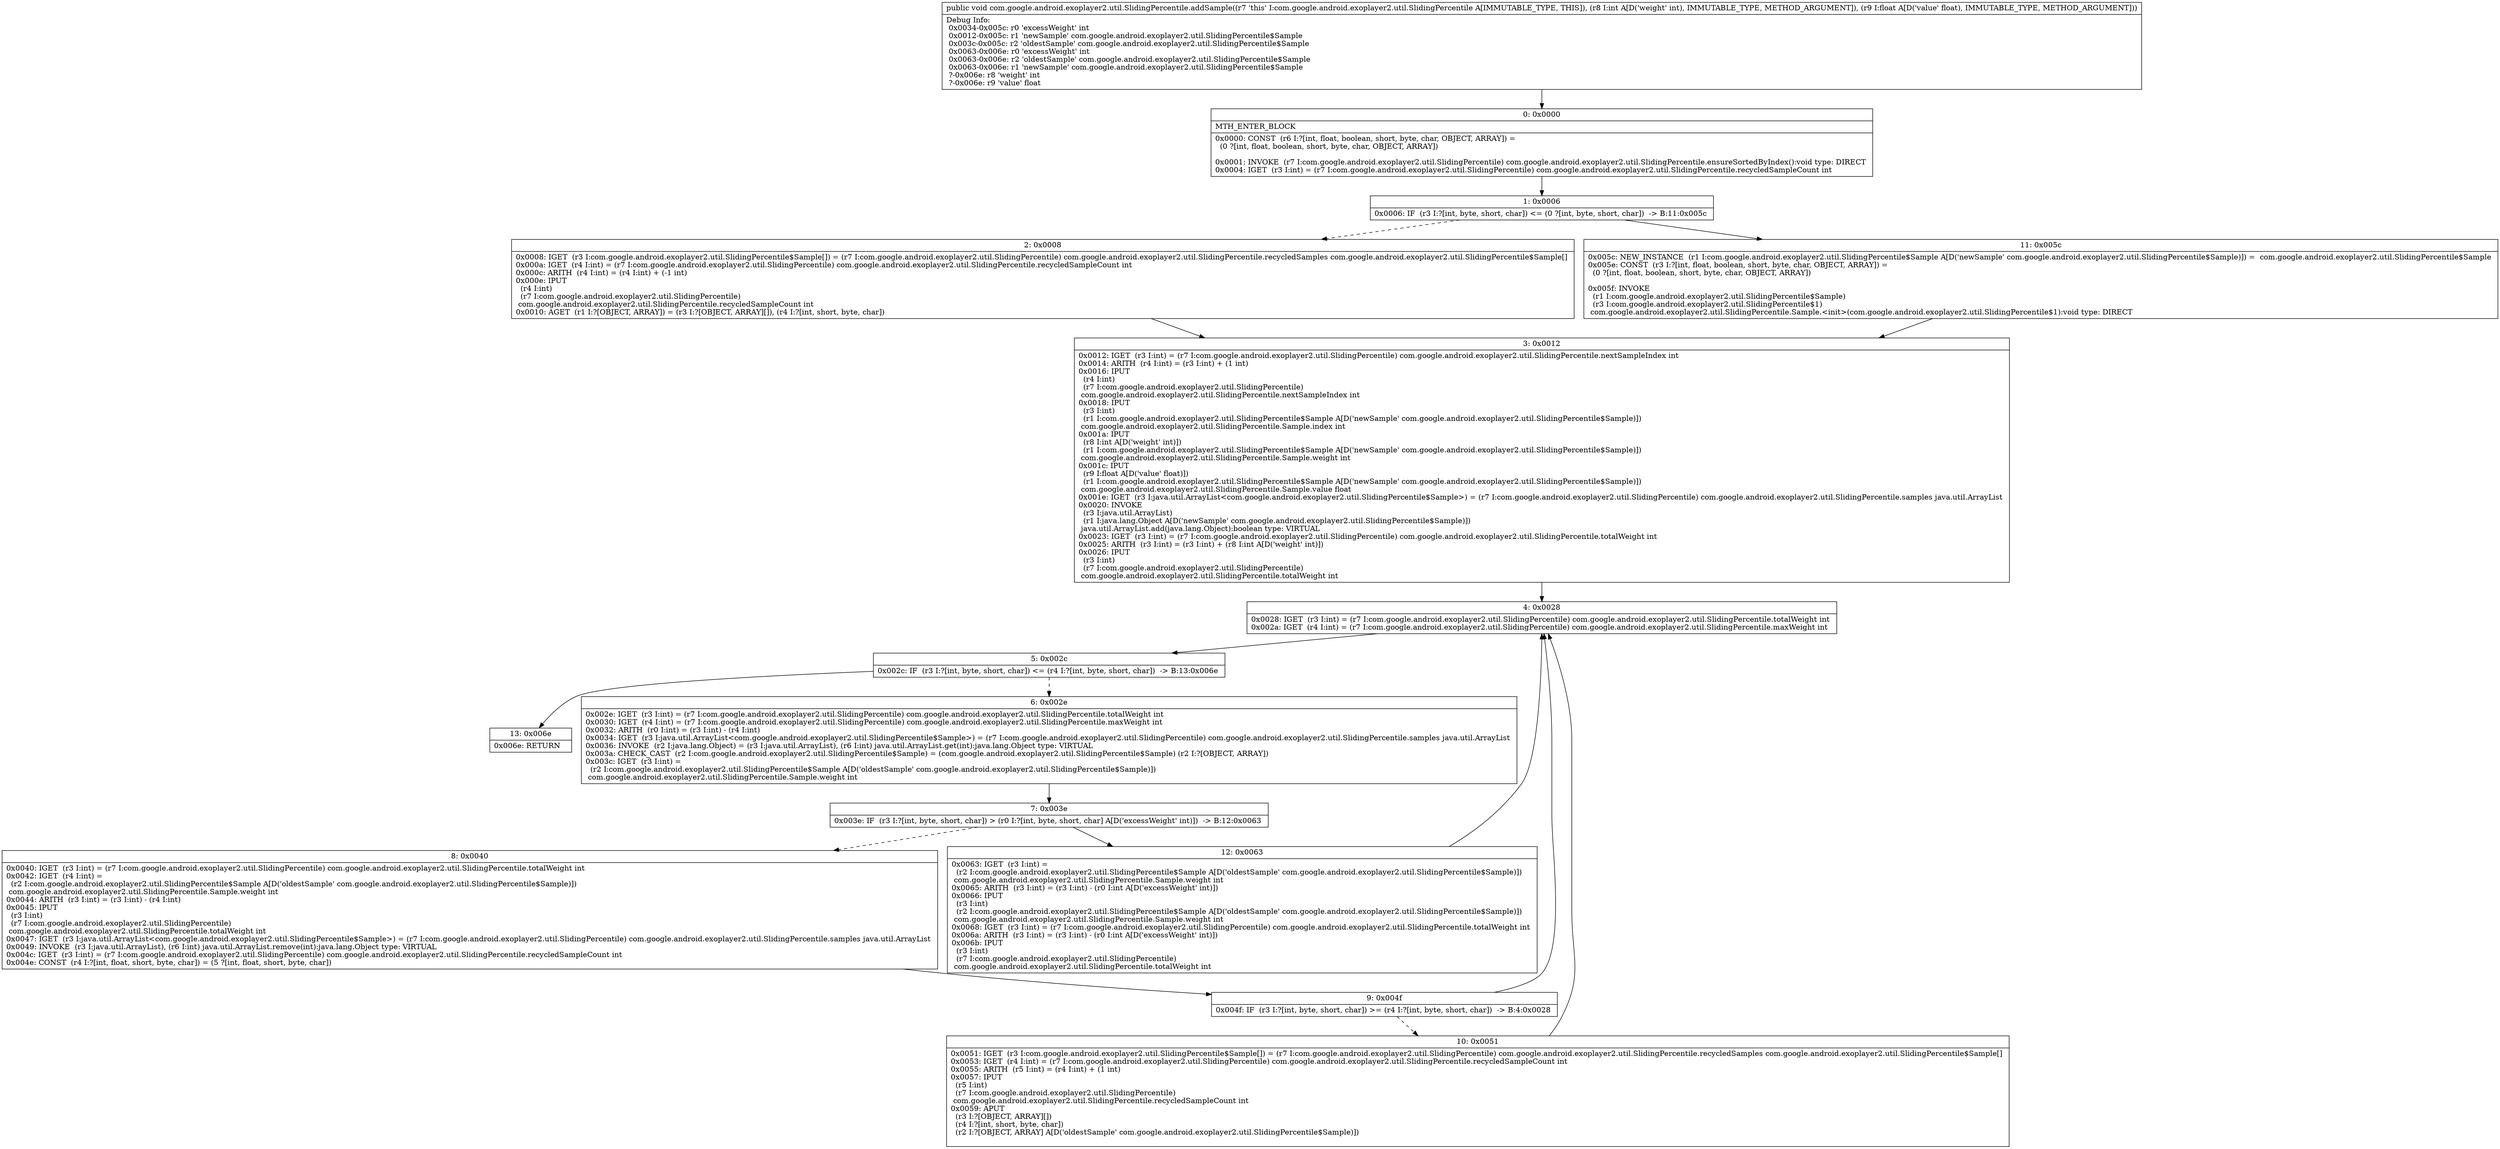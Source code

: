 digraph "CFG forcom.google.android.exoplayer2.util.SlidingPercentile.addSample(IF)V" {
Node_0 [shape=record,label="{0\:\ 0x0000|MTH_ENTER_BLOCK\l|0x0000: CONST  (r6 I:?[int, float, boolean, short, byte, char, OBJECT, ARRAY]) = \l  (0 ?[int, float, boolean, short, byte, char, OBJECT, ARRAY])\l \l0x0001: INVOKE  (r7 I:com.google.android.exoplayer2.util.SlidingPercentile) com.google.android.exoplayer2.util.SlidingPercentile.ensureSortedByIndex():void type: DIRECT \l0x0004: IGET  (r3 I:int) = (r7 I:com.google.android.exoplayer2.util.SlidingPercentile) com.google.android.exoplayer2.util.SlidingPercentile.recycledSampleCount int \l}"];
Node_1 [shape=record,label="{1\:\ 0x0006|0x0006: IF  (r3 I:?[int, byte, short, char]) \<= (0 ?[int, byte, short, char])  \-\> B:11:0x005c \l}"];
Node_2 [shape=record,label="{2\:\ 0x0008|0x0008: IGET  (r3 I:com.google.android.exoplayer2.util.SlidingPercentile$Sample[]) = (r7 I:com.google.android.exoplayer2.util.SlidingPercentile) com.google.android.exoplayer2.util.SlidingPercentile.recycledSamples com.google.android.exoplayer2.util.SlidingPercentile$Sample[] \l0x000a: IGET  (r4 I:int) = (r7 I:com.google.android.exoplayer2.util.SlidingPercentile) com.google.android.exoplayer2.util.SlidingPercentile.recycledSampleCount int \l0x000c: ARITH  (r4 I:int) = (r4 I:int) + (\-1 int) \l0x000e: IPUT  \l  (r4 I:int)\l  (r7 I:com.google.android.exoplayer2.util.SlidingPercentile)\l com.google.android.exoplayer2.util.SlidingPercentile.recycledSampleCount int \l0x0010: AGET  (r1 I:?[OBJECT, ARRAY]) = (r3 I:?[OBJECT, ARRAY][]), (r4 I:?[int, short, byte, char]) \l}"];
Node_3 [shape=record,label="{3\:\ 0x0012|0x0012: IGET  (r3 I:int) = (r7 I:com.google.android.exoplayer2.util.SlidingPercentile) com.google.android.exoplayer2.util.SlidingPercentile.nextSampleIndex int \l0x0014: ARITH  (r4 I:int) = (r3 I:int) + (1 int) \l0x0016: IPUT  \l  (r4 I:int)\l  (r7 I:com.google.android.exoplayer2.util.SlidingPercentile)\l com.google.android.exoplayer2.util.SlidingPercentile.nextSampleIndex int \l0x0018: IPUT  \l  (r3 I:int)\l  (r1 I:com.google.android.exoplayer2.util.SlidingPercentile$Sample A[D('newSample' com.google.android.exoplayer2.util.SlidingPercentile$Sample)])\l com.google.android.exoplayer2.util.SlidingPercentile.Sample.index int \l0x001a: IPUT  \l  (r8 I:int A[D('weight' int)])\l  (r1 I:com.google.android.exoplayer2.util.SlidingPercentile$Sample A[D('newSample' com.google.android.exoplayer2.util.SlidingPercentile$Sample)])\l com.google.android.exoplayer2.util.SlidingPercentile.Sample.weight int \l0x001c: IPUT  \l  (r9 I:float A[D('value' float)])\l  (r1 I:com.google.android.exoplayer2.util.SlidingPercentile$Sample A[D('newSample' com.google.android.exoplayer2.util.SlidingPercentile$Sample)])\l com.google.android.exoplayer2.util.SlidingPercentile.Sample.value float \l0x001e: IGET  (r3 I:java.util.ArrayList\<com.google.android.exoplayer2.util.SlidingPercentile$Sample\>) = (r7 I:com.google.android.exoplayer2.util.SlidingPercentile) com.google.android.exoplayer2.util.SlidingPercentile.samples java.util.ArrayList \l0x0020: INVOKE  \l  (r3 I:java.util.ArrayList)\l  (r1 I:java.lang.Object A[D('newSample' com.google.android.exoplayer2.util.SlidingPercentile$Sample)])\l java.util.ArrayList.add(java.lang.Object):boolean type: VIRTUAL \l0x0023: IGET  (r3 I:int) = (r7 I:com.google.android.exoplayer2.util.SlidingPercentile) com.google.android.exoplayer2.util.SlidingPercentile.totalWeight int \l0x0025: ARITH  (r3 I:int) = (r3 I:int) + (r8 I:int A[D('weight' int)]) \l0x0026: IPUT  \l  (r3 I:int)\l  (r7 I:com.google.android.exoplayer2.util.SlidingPercentile)\l com.google.android.exoplayer2.util.SlidingPercentile.totalWeight int \l}"];
Node_4 [shape=record,label="{4\:\ 0x0028|0x0028: IGET  (r3 I:int) = (r7 I:com.google.android.exoplayer2.util.SlidingPercentile) com.google.android.exoplayer2.util.SlidingPercentile.totalWeight int \l0x002a: IGET  (r4 I:int) = (r7 I:com.google.android.exoplayer2.util.SlidingPercentile) com.google.android.exoplayer2.util.SlidingPercentile.maxWeight int \l}"];
Node_5 [shape=record,label="{5\:\ 0x002c|0x002c: IF  (r3 I:?[int, byte, short, char]) \<= (r4 I:?[int, byte, short, char])  \-\> B:13:0x006e \l}"];
Node_6 [shape=record,label="{6\:\ 0x002e|0x002e: IGET  (r3 I:int) = (r7 I:com.google.android.exoplayer2.util.SlidingPercentile) com.google.android.exoplayer2.util.SlidingPercentile.totalWeight int \l0x0030: IGET  (r4 I:int) = (r7 I:com.google.android.exoplayer2.util.SlidingPercentile) com.google.android.exoplayer2.util.SlidingPercentile.maxWeight int \l0x0032: ARITH  (r0 I:int) = (r3 I:int) \- (r4 I:int) \l0x0034: IGET  (r3 I:java.util.ArrayList\<com.google.android.exoplayer2.util.SlidingPercentile$Sample\>) = (r7 I:com.google.android.exoplayer2.util.SlidingPercentile) com.google.android.exoplayer2.util.SlidingPercentile.samples java.util.ArrayList \l0x0036: INVOKE  (r2 I:java.lang.Object) = (r3 I:java.util.ArrayList), (r6 I:int) java.util.ArrayList.get(int):java.lang.Object type: VIRTUAL \l0x003a: CHECK_CAST  (r2 I:com.google.android.exoplayer2.util.SlidingPercentile$Sample) = (com.google.android.exoplayer2.util.SlidingPercentile$Sample) (r2 I:?[OBJECT, ARRAY]) \l0x003c: IGET  (r3 I:int) = \l  (r2 I:com.google.android.exoplayer2.util.SlidingPercentile$Sample A[D('oldestSample' com.google.android.exoplayer2.util.SlidingPercentile$Sample)])\l com.google.android.exoplayer2.util.SlidingPercentile.Sample.weight int \l}"];
Node_7 [shape=record,label="{7\:\ 0x003e|0x003e: IF  (r3 I:?[int, byte, short, char]) \> (r0 I:?[int, byte, short, char] A[D('excessWeight' int)])  \-\> B:12:0x0063 \l}"];
Node_8 [shape=record,label="{8\:\ 0x0040|0x0040: IGET  (r3 I:int) = (r7 I:com.google.android.exoplayer2.util.SlidingPercentile) com.google.android.exoplayer2.util.SlidingPercentile.totalWeight int \l0x0042: IGET  (r4 I:int) = \l  (r2 I:com.google.android.exoplayer2.util.SlidingPercentile$Sample A[D('oldestSample' com.google.android.exoplayer2.util.SlidingPercentile$Sample)])\l com.google.android.exoplayer2.util.SlidingPercentile.Sample.weight int \l0x0044: ARITH  (r3 I:int) = (r3 I:int) \- (r4 I:int) \l0x0045: IPUT  \l  (r3 I:int)\l  (r7 I:com.google.android.exoplayer2.util.SlidingPercentile)\l com.google.android.exoplayer2.util.SlidingPercentile.totalWeight int \l0x0047: IGET  (r3 I:java.util.ArrayList\<com.google.android.exoplayer2.util.SlidingPercentile$Sample\>) = (r7 I:com.google.android.exoplayer2.util.SlidingPercentile) com.google.android.exoplayer2.util.SlidingPercentile.samples java.util.ArrayList \l0x0049: INVOKE  (r3 I:java.util.ArrayList), (r6 I:int) java.util.ArrayList.remove(int):java.lang.Object type: VIRTUAL \l0x004c: IGET  (r3 I:int) = (r7 I:com.google.android.exoplayer2.util.SlidingPercentile) com.google.android.exoplayer2.util.SlidingPercentile.recycledSampleCount int \l0x004e: CONST  (r4 I:?[int, float, short, byte, char]) = (5 ?[int, float, short, byte, char]) \l}"];
Node_9 [shape=record,label="{9\:\ 0x004f|0x004f: IF  (r3 I:?[int, byte, short, char]) \>= (r4 I:?[int, byte, short, char])  \-\> B:4:0x0028 \l}"];
Node_10 [shape=record,label="{10\:\ 0x0051|0x0051: IGET  (r3 I:com.google.android.exoplayer2.util.SlidingPercentile$Sample[]) = (r7 I:com.google.android.exoplayer2.util.SlidingPercentile) com.google.android.exoplayer2.util.SlidingPercentile.recycledSamples com.google.android.exoplayer2.util.SlidingPercentile$Sample[] \l0x0053: IGET  (r4 I:int) = (r7 I:com.google.android.exoplayer2.util.SlidingPercentile) com.google.android.exoplayer2.util.SlidingPercentile.recycledSampleCount int \l0x0055: ARITH  (r5 I:int) = (r4 I:int) + (1 int) \l0x0057: IPUT  \l  (r5 I:int)\l  (r7 I:com.google.android.exoplayer2.util.SlidingPercentile)\l com.google.android.exoplayer2.util.SlidingPercentile.recycledSampleCount int \l0x0059: APUT  \l  (r3 I:?[OBJECT, ARRAY][])\l  (r4 I:?[int, short, byte, char])\l  (r2 I:?[OBJECT, ARRAY] A[D('oldestSample' com.google.android.exoplayer2.util.SlidingPercentile$Sample)])\l \l}"];
Node_11 [shape=record,label="{11\:\ 0x005c|0x005c: NEW_INSTANCE  (r1 I:com.google.android.exoplayer2.util.SlidingPercentile$Sample A[D('newSample' com.google.android.exoplayer2.util.SlidingPercentile$Sample)]) =  com.google.android.exoplayer2.util.SlidingPercentile$Sample \l0x005e: CONST  (r3 I:?[int, float, boolean, short, byte, char, OBJECT, ARRAY]) = \l  (0 ?[int, float, boolean, short, byte, char, OBJECT, ARRAY])\l \l0x005f: INVOKE  \l  (r1 I:com.google.android.exoplayer2.util.SlidingPercentile$Sample)\l  (r3 I:com.google.android.exoplayer2.util.SlidingPercentile$1)\l com.google.android.exoplayer2.util.SlidingPercentile.Sample.\<init\>(com.google.android.exoplayer2.util.SlidingPercentile$1):void type: DIRECT \l}"];
Node_12 [shape=record,label="{12\:\ 0x0063|0x0063: IGET  (r3 I:int) = \l  (r2 I:com.google.android.exoplayer2.util.SlidingPercentile$Sample A[D('oldestSample' com.google.android.exoplayer2.util.SlidingPercentile$Sample)])\l com.google.android.exoplayer2.util.SlidingPercentile.Sample.weight int \l0x0065: ARITH  (r3 I:int) = (r3 I:int) \- (r0 I:int A[D('excessWeight' int)]) \l0x0066: IPUT  \l  (r3 I:int)\l  (r2 I:com.google.android.exoplayer2.util.SlidingPercentile$Sample A[D('oldestSample' com.google.android.exoplayer2.util.SlidingPercentile$Sample)])\l com.google.android.exoplayer2.util.SlidingPercentile.Sample.weight int \l0x0068: IGET  (r3 I:int) = (r7 I:com.google.android.exoplayer2.util.SlidingPercentile) com.google.android.exoplayer2.util.SlidingPercentile.totalWeight int \l0x006a: ARITH  (r3 I:int) = (r3 I:int) \- (r0 I:int A[D('excessWeight' int)]) \l0x006b: IPUT  \l  (r3 I:int)\l  (r7 I:com.google.android.exoplayer2.util.SlidingPercentile)\l com.google.android.exoplayer2.util.SlidingPercentile.totalWeight int \l}"];
Node_13 [shape=record,label="{13\:\ 0x006e|0x006e: RETURN   \l}"];
MethodNode[shape=record,label="{public void com.google.android.exoplayer2.util.SlidingPercentile.addSample((r7 'this' I:com.google.android.exoplayer2.util.SlidingPercentile A[IMMUTABLE_TYPE, THIS]), (r8 I:int A[D('weight' int), IMMUTABLE_TYPE, METHOD_ARGUMENT]), (r9 I:float A[D('value' float), IMMUTABLE_TYPE, METHOD_ARGUMENT]))  | Debug Info:\l  0x0034\-0x005c: r0 'excessWeight' int\l  0x0012\-0x005c: r1 'newSample' com.google.android.exoplayer2.util.SlidingPercentile$Sample\l  0x003c\-0x005c: r2 'oldestSample' com.google.android.exoplayer2.util.SlidingPercentile$Sample\l  0x0063\-0x006e: r0 'excessWeight' int\l  0x0063\-0x006e: r2 'oldestSample' com.google.android.exoplayer2.util.SlidingPercentile$Sample\l  0x0063\-0x006e: r1 'newSample' com.google.android.exoplayer2.util.SlidingPercentile$Sample\l  ?\-0x006e: r8 'weight' int\l  ?\-0x006e: r9 'value' float\l}"];
MethodNode -> Node_0;
Node_0 -> Node_1;
Node_1 -> Node_2[style=dashed];
Node_1 -> Node_11;
Node_2 -> Node_3;
Node_3 -> Node_4;
Node_4 -> Node_5;
Node_5 -> Node_6[style=dashed];
Node_5 -> Node_13;
Node_6 -> Node_7;
Node_7 -> Node_8[style=dashed];
Node_7 -> Node_12;
Node_8 -> Node_9;
Node_9 -> Node_4;
Node_9 -> Node_10[style=dashed];
Node_10 -> Node_4;
Node_11 -> Node_3;
Node_12 -> Node_4;
}

